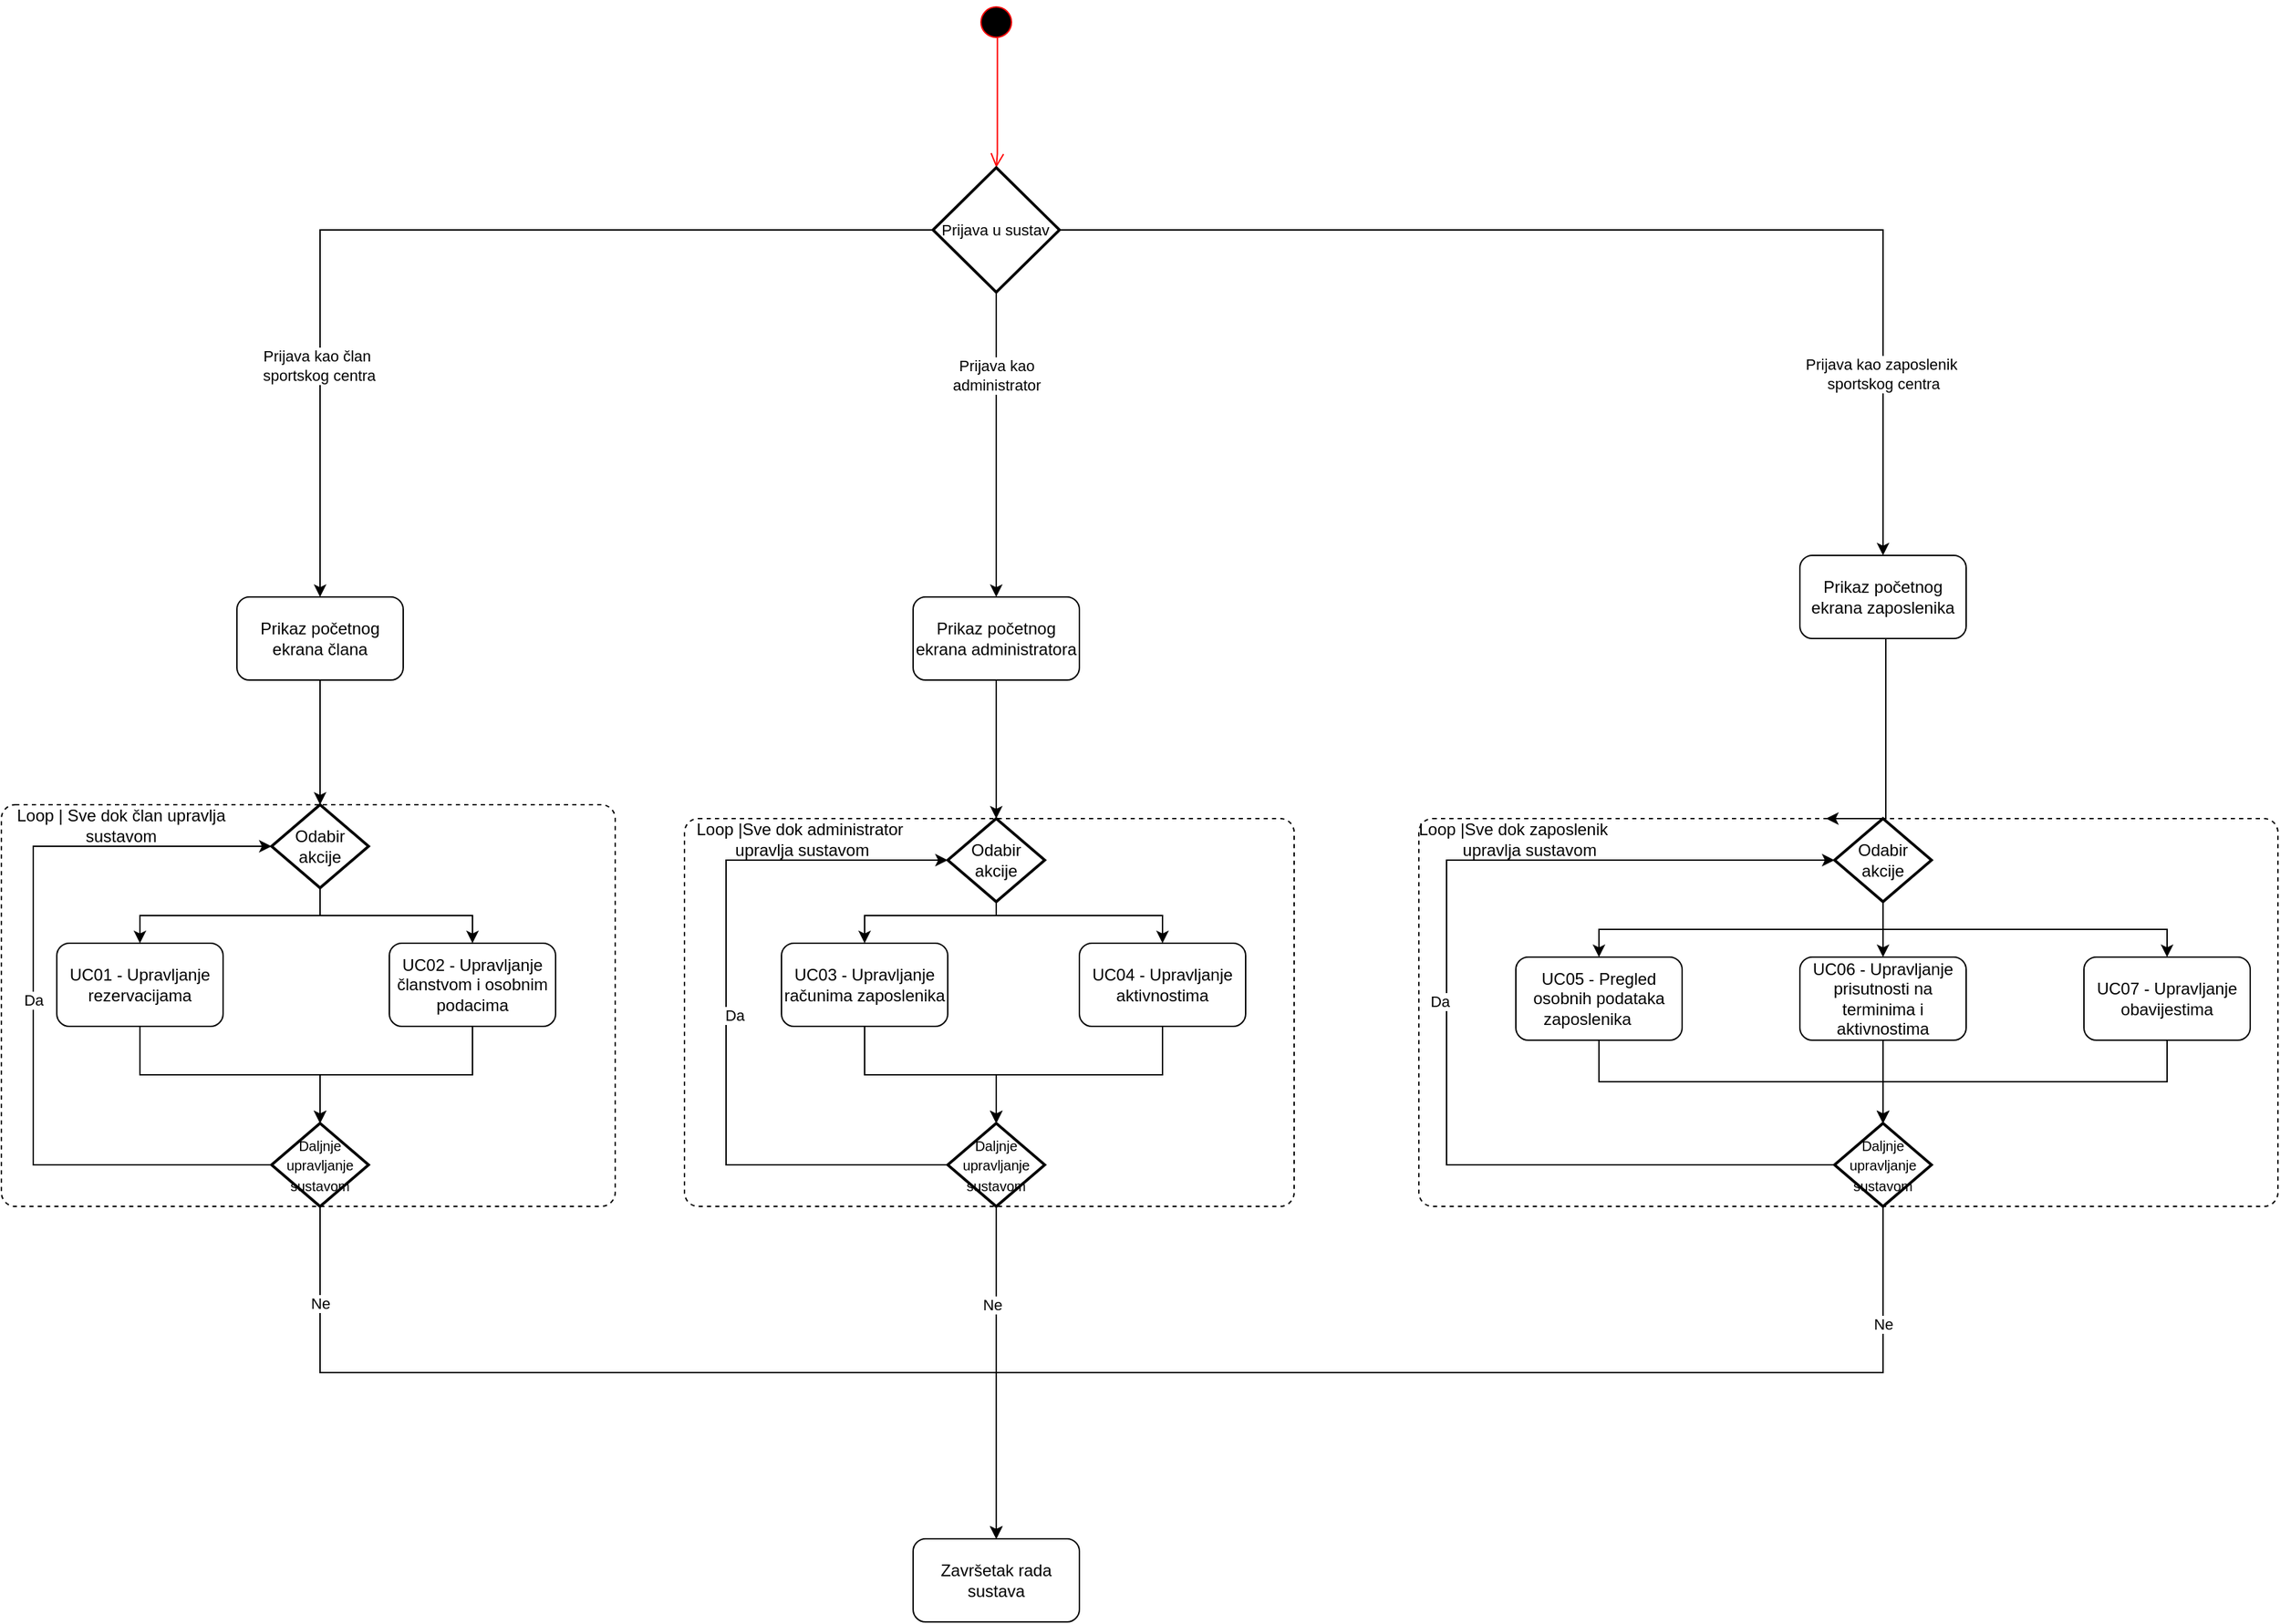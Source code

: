 <mxfile version="24.1.0" type="device">
  <diagram name="Page-1" id="TY1BWU6ic4RO5UNxEA7Q">
    <mxGraphModel dx="2327" dy="887" grid="1" gridSize="10" guides="1" tooltips="1" connect="1" arrows="1" fold="1" page="1" pageScale="1" pageWidth="827" pageHeight="1169" math="0" shadow="0">
      <root>
        <mxCell id="0" />
        <mxCell id="1" parent="0" />
        <mxCell id="ae2LQ9a46btaVv9MOP6b-1" value="" style="ellipse;html=1;shape=startState;fillColor=#000000;strokeColor=#ff0000;" vertex="1" parent="1">
          <mxGeometry x="290" y="50" width="30" height="30" as="geometry" />
        </mxCell>
        <mxCell id="ae2LQ9a46btaVv9MOP6b-2" value="" style="edgeStyle=orthogonalEdgeStyle;html=1;verticalAlign=bottom;endArrow=open;endSize=8;strokeColor=#ff0000;rounded=0;exitX=0.528;exitY=0.877;exitDx=0;exitDy=0;exitPerimeter=0;entryX=0.5;entryY=0;entryDx=0;entryDy=0;entryPerimeter=0;" edge="1" source="ae2LQ9a46btaVv9MOP6b-1" parent="1" target="ae2LQ9a46btaVv9MOP6b-3">
          <mxGeometry relative="1" as="geometry">
            <mxPoint x="306" y="178.0" as="targetPoint" />
            <Array as="points">
              <mxPoint x="306" y="160" />
              <mxPoint x="305" y="160" />
            </Array>
          </mxGeometry>
        </mxCell>
        <mxCell id="ae2LQ9a46btaVv9MOP6b-3" value="&lt;font style=&quot;font-size: 11px;&quot;&gt;Prijava u sustav&lt;/font&gt;" style="strokeWidth=2;html=1;shape=mxgraph.flowchart.decision;whiteSpace=wrap;" vertex="1" parent="1">
          <mxGeometry x="259.38" y="170" width="91.25" height="90" as="geometry" />
        </mxCell>
        <mxCell id="ae2LQ9a46btaVv9MOP6b-4" value="" style="endArrow=classic;html=1;rounded=0;exitX=0;exitY=0.5;exitDx=0;exitDy=0;exitPerimeter=0;entryX=0.5;entryY=0;entryDx=0;entryDy=0;" edge="1" parent="1" source="ae2LQ9a46btaVv9MOP6b-3" target="ae2LQ9a46btaVv9MOP6b-5">
          <mxGeometry width="50" height="50" relative="1" as="geometry">
            <mxPoint x="160" y="330" as="sourcePoint" />
            <mxPoint x="120" y="430" as="targetPoint" />
            <Array as="points">
              <mxPoint x="-183" y="215" />
            </Array>
          </mxGeometry>
        </mxCell>
        <mxCell id="ae2LQ9a46btaVv9MOP6b-11" value="Prijava kao član&amp;nbsp;&lt;div&gt;sportskog centra&lt;/div&gt;" style="edgeLabel;html=1;align=center;verticalAlign=middle;resizable=0;points=[];" vertex="1" connectable="0" parent="ae2LQ9a46btaVv9MOP6b-4">
          <mxGeometry x="0.083" y="1" relative="1" as="geometry">
            <mxPoint x="-61" y="97" as="offset" />
          </mxGeometry>
        </mxCell>
        <mxCell id="ae2LQ9a46btaVv9MOP6b-5" value="Prikaz početnog ekrana člana" style="rounded=1;whiteSpace=wrap;html=1;" vertex="1" parent="1">
          <mxGeometry x="-243" y="480" width="120" height="60" as="geometry" />
        </mxCell>
        <mxCell id="ae2LQ9a46btaVv9MOP6b-7" value="" style="endArrow=classic;html=1;rounded=0;exitX=0.5;exitY=1;exitDx=0;exitDy=0;exitPerimeter=0;entryX=0.5;entryY=0;entryDx=0;entryDy=0;" edge="1" parent="1" target="ae2LQ9a46btaVv9MOP6b-8" source="ae2LQ9a46btaVv9MOP6b-3">
          <mxGeometry width="50" height="50" relative="1" as="geometry">
            <mxPoint x="539" y="225" as="sourcePoint" />
            <mxPoint x="400" y="440" as="targetPoint" />
            <Array as="points" />
          </mxGeometry>
        </mxCell>
        <mxCell id="ae2LQ9a46btaVv9MOP6b-12" value="Prijava kao&lt;div&gt;administrator&lt;/div&gt;" style="edgeLabel;html=1;align=center;verticalAlign=middle;resizable=0;points=[];" vertex="1" connectable="0" parent="ae2LQ9a46btaVv9MOP6b-7">
          <mxGeometry x="-0.486" relative="1" as="geometry">
            <mxPoint y="3" as="offset" />
          </mxGeometry>
        </mxCell>
        <mxCell id="ae2LQ9a46btaVv9MOP6b-44" style="edgeStyle=orthogonalEdgeStyle;rounded=0;orthogonalLoop=1;jettySize=auto;html=1;exitX=0.5;exitY=1;exitDx=0;exitDy=0;" edge="1" parent="1" source="ae2LQ9a46btaVv9MOP6b-8" target="ae2LQ9a46btaVv9MOP6b-43">
          <mxGeometry relative="1" as="geometry">
            <Array as="points">
              <mxPoint x="305" y="620" />
              <mxPoint x="305" y="620" />
            </Array>
          </mxGeometry>
        </mxCell>
        <mxCell id="ae2LQ9a46btaVv9MOP6b-8" value="Prikaz početnog ekrana administratora" style="rounded=1;whiteSpace=wrap;html=1;" vertex="1" parent="1">
          <mxGeometry x="245" y="480" width="120" height="60" as="geometry" />
        </mxCell>
        <mxCell id="ae2LQ9a46btaVv9MOP6b-9" value="" style="endArrow=classic;html=1;rounded=0;exitX=1;exitY=0.5;exitDx=0;exitDy=0;exitPerimeter=0;entryX=0.5;entryY=0;entryDx=0;entryDy=0;" edge="1" parent="1" target="ae2LQ9a46btaVv9MOP6b-10" source="ae2LQ9a46btaVv9MOP6b-3">
          <mxGeometry width="50" height="50" relative="1" as="geometry">
            <mxPoint x="709" y="210" as="sourcePoint" />
            <mxPoint x="570" y="425" as="targetPoint" />
            <Array as="points">
              <mxPoint x="945" y="215" />
            </Array>
          </mxGeometry>
        </mxCell>
        <mxCell id="ae2LQ9a46btaVv9MOP6b-13" value="Prijava kao zaposlenik&amp;nbsp;&lt;div&gt;sportskog centra&lt;/div&gt;" style="edgeLabel;html=1;align=center;verticalAlign=middle;resizable=0;points=[];" vertex="1" connectable="0" parent="ae2LQ9a46btaVv9MOP6b-9">
          <mxGeometry x="0.456" relative="1" as="geometry">
            <mxPoint y="94" as="offset" />
          </mxGeometry>
        </mxCell>
        <mxCell id="ae2LQ9a46btaVv9MOP6b-10" value="Prikaz početnog ekrana zaposlenika" style="rounded=1;whiteSpace=wrap;html=1;" vertex="1" parent="1">
          <mxGeometry x="885" y="450" width="120" height="60" as="geometry" />
        </mxCell>
        <mxCell id="ae2LQ9a46btaVv9MOP6b-43" value="" style="html=1;align=center;verticalAlign=top;rounded=1;absoluteArcSize=1;arcSize=20;dashed=1;whiteSpace=wrap;" vertex="1" parent="1">
          <mxGeometry x="80" y="640" width="440" height="280" as="geometry" />
        </mxCell>
        <mxCell id="ae2LQ9a46btaVv9MOP6b-46" value="" style="html=1;align=center;verticalAlign=top;rounded=1;absoluteArcSize=1;arcSize=20;dashed=1;whiteSpace=wrap;" vertex="1" parent="1">
          <mxGeometry x="610" y="640" width="620" height="280" as="geometry" />
        </mxCell>
        <mxCell id="ae2LQ9a46btaVv9MOP6b-47" value="" style="html=1;align=center;verticalAlign=top;rounded=1;absoluteArcSize=1;arcSize=20;dashed=1;whiteSpace=wrap;" vertex="1" parent="1">
          <mxGeometry x="-413" y="630" width="443" height="290" as="geometry" />
        </mxCell>
        <mxCell id="ae2LQ9a46btaVv9MOP6b-48" style="edgeStyle=orthogonalEdgeStyle;rounded=0;orthogonalLoop=1;jettySize=auto;html=1;entryX=0.5;entryY=0;entryDx=0;entryDy=0;entryPerimeter=0;" edge="1" parent="1" source="ae2LQ9a46btaVv9MOP6b-5" target="ae2LQ9a46btaVv9MOP6b-53">
          <mxGeometry relative="1" as="geometry">
            <mxPoint x="-183.8" y="540" as="sourcePoint" />
            <mxPoint x="-182.2" y="642.73" as="targetPoint" />
            <Array as="points" />
          </mxGeometry>
        </mxCell>
        <mxCell id="ae2LQ9a46btaVv9MOP6b-50" value="Loop | Sve dok član upravlja sustavom" style="text;html=1;align=center;verticalAlign=middle;whiteSpace=wrap;rounded=0;" vertex="1" parent="1">
          <mxGeometry x="-413" y="640" width="173" height="10" as="geometry" />
        </mxCell>
        <mxCell id="ae2LQ9a46btaVv9MOP6b-51" value="Loop |Sve dok administrator&amp;nbsp;&lt;div&gt;upravlja sustavom&lt;/div&gt;" style="text;html=1;align=center;verticalAlign=middle;whiteSpace=wrap;rounded=0;" vertex="1" parent="1">
          <mxGeometry x="85" y="650" width="160" height="10" as="geometry" />
        </mxCell>
        <mxCell id="ae2LQ9a46btaVv9MOP6b-52" value="Loop |Sve dok zaposlenik&lt;span style=&quot;white-space: pre;&quot;&gt;&#x9;&lt;/span&gt;&lt;div&gt;upravlja sustavom&lt;/div&gt;" style="text;html=1;align=center;verticalAlign=middle;whiteSpace=wrap;rounded=0;" vertex="1" parent="1">
          <mxGeometry x="600" y="645" width="180" height="20" as="geometry" />
        </mxCell>
        <mxCell id="ae2LQ9a46btaVv9MOP6b-60" value="" style="edgeStyle=orthogonalEdgeStyle;rounded=0;orthogonalLoop=1;jettySize=auto;html=1;exitX=0.5;exitY=1;exitDx=0;exitDy=0;exitPerimeter=0;" edge="1" parent="1" source="ae2LQ9a46btaVv9MOP6b-53" target="ae2LQ9a46btaVv9MOP6b-59">
          <mxGeometry relative="1" as="geometry">
            <Array as="points">
              <mxPoint x="-183" y="710" />
              <mxPoint x="-73" y="710" />
            </Array>
          </mxGeometry>
        </mxCell>
        <mxCell id="ae2LQ9a46btaVv9MOP6b-53" value="Odabir akcije" style="strokeWidth=2;html=1;shape=mxgraph.flowchart.decision;whiteSpace=wrap;" vertex="1" parent="1">
          <mxGeometry x="-218" y="630" width="70" height="60" as="geometry" />
        </mxCell>
        <mxCell id="ae2LQ9a46btaVv9MOP6b-55" value="" style="endArrow=classic;html=1;rounded=0;entryX=0.5;entryY=0;entryDx=0;entryDy=0;" edge="1" parent="1" target="ae2LQ9a46btaVv9MOP6b-57">
          <mxGeometry width="50" height="50" relative="1" as="geometry">
            <mxPoint x="-183" y="710" as="sourcePoint" />
            <mxPoint x="-233" y="680" as="targetPoint" />
            <Array as="points">
              <mxPoint x="-313" y="710" />
            </Array>
          </mxGeometry>
        </mxCell>
        <mxCell id="ae2LQ9a46btaVv9MOP6b-63" style="edgeStyle=orthogonalEdgeStyle;rounded=0;orthogonalLoop=1;jettySize=auto;html=1;exitX=0.5;exitY=1;exitDx=0;exitDy=0;" edge="1" parent="1" source="ae2LQ9a46btaVv9MOP6b-57" target="ae2LQ9a46btaVv9MOP6b-62">
          <mxGeometry relative="1" as="geometry" />
        </mxCell>
        <mxCell id="ae2LQ9a46btaVv9MOP6b-57" value="UC01 - Upravljanje rezervacijama" style="rounded=1;whiteSpace=wrap;html=1;" vertex="1" parent="1">
          <mxGeometry x="-373" y="730" width="120" height="60" as="geometry" />
        </mxCell>
        <mxCell id="ae2LQ9a46btaVv9MOP6b-59" value="UC02 - Upravljanje članstvom i osobnim podacima" style="rounded=1;whiteSpace=wrap;html=1;" vertex="1" parent="1">
          <mxGeometry x="-133" y="730" width="120" height="60" as="geometry" />
        </mxCell>
        <mxCell id="ae2LQ9a46btaVv9MOP6b-68" style="edgeStyle=orthogonalEdgeStyle;rounded=0;orthogonalLoop=1;jettySize=auto;html=1;exitX=0.5;exitY=1;exitDx=0;exitDy=0;exitPerimeter=0;entryX=0.5;entryY=0;entryDx=0;entryDy=0;" edge="1" parent="1" source="ae2LQ9a46btaVv9MOP6b-62" target="ae2LQ9a46btaVv9MOP6b-70">
          <mxGeometry relative="1" as="geometry">
            <mxPoint x="240" y="1040" as="targetPoint" />
          </mxGeometry>
        </mxCell>
        <mxCell id="ae2LQ9a46btaVv9MOP6b-115" value="Ne" style="edgeLabel;html=1;align=center;verticalAlign=middle;resizable=0;points=[];" vertex="1" connectable="0" parent="ae2LQ9a46btaVv9MOP6b-68">
          <mxGeometry x="-0.832" y="-8" relative="1" as="geometry">
            <mxPoint x="8" y="9" as="offset" />
          </mxGeometry>
        </mxCell>
        <mxCell id="ae2LQ9a46btaVv9MOP6b-62" value="&lt;font style=&quot;font-size: 10px;&quot;&gt;Daljnje upravljanje sustavom&lt;/font&gt;" style="strokeWidth=2;html=1;shape=mxgraph.flowchart.decision;whiteSpace=wrap;" vertex="1" parent="1">
          <mxGeometry x="-218" y="860" width="70" height="60" as="geometry" />
        </mxCell>
        <mxCell id="ae2LQ9a46btaVv9MOP6b-64" style="edgeStyle=orthogonalEdgeStyle;rounded=0;orthogonalLoop=1;jettySize=auto;html=1;exitX=0.5;exitY=1;exitDx=0;exitDy=0;entryX=0.5;entryY=0;entryDx=0;entryDy=0;entryPerimeter=0;" edge="1" parent="1" source="ae2LQ9a46btaVv9MOP6b-59" target="ae2LQ9a46btaVv9MOP6b-62">
          <mxGeometry relative="1" as="geometry" />
        </mxCell>
        <mxCell id="ae2LQ9a46btaVv9MOP6b-66" style="edgeStyle=orthogonalEdgeStyle;rounded=0;orthogonalLoop=1;jettySize=auto;html=1;exitX=0;exitY=0.5;exitDx=0;exitDy=0;exitPerimeter=0;entryX=0;entryY=0.5;entryDx=0;entryDy=0;entryPerimeter=0;" edge="1" parent="1" source="ae2LQ9a46btaVv9MOP6b-62" target="ae2LQ9a46btaVv9MOP6b-53">
          <mxGeometry relative="1" as="geometry">
            <Array as="points">
              <mxPoint x="-390" y="890" />
              <mxPoint x="-390" y="660" />
            </Array>
          </mxGeometry>
        </mxCell>
        <mxCell id="ae2LQ9a46btaVv9MOP6b-67" value="Da" style="edgeLabel;html=1;align=center;verticalAlign=middle;resizable=0;points=[];" vertex="1" connectable="0" parent="ae2LQ9a46btaVv9MOP6b-66">
          <mxGeometry x="0.014" relative="1" as="geometry">
            <mxPoint as="offset" />
          </mxGeometry>
        </mxCell>
        <mxCell id="ae2LQ9a46btaVv9MOP6b-70" value="Završetak rada sustava" style="rounded=1;whiteSpace=wrap;html=1;" vertex="1" parent="1">
          <mxGeometry x="245.01" y="1160" width="120" height="60" as="geometry" />
        </mxCell>
        <mxCell id="ae2LQ9a46btaVv9MOP6b-81" style="edgeStyle=orthogonalEdgeStyle;rounded=0;orthogonalLoop=1;jettySize=auto;html=1;exitX=0.5;exitY=1;exitDx=0;exitDy=0;exitPerimeter=0;entryX=0.5;entryY=0;entryDx=0;entryDy=0;" edge="1" parent="1" source="ae2LQ9a46btaVv9MOP6b-71" target="ae2LQ9a46btaVv9MOP6b-77">
          <mxGeometry relative="1" as="geometry">
            <Array as="points">
              <mxPoint x="305" y="710" />
              <mxPoint x="210" y="710" />
            </Array>
          </mxGeometry>
        </mxCell>
        <mxCell id="ae2LQ9a46btaVv9MOP6b-82" style="edgeStyle=orthogonalEdgeStyle;rounded=0;orthogonalLoop=1;jettySize=auto;html=1;exitX=0.5;exitY=1;exitDx=0;exitDy=0;exitPerimeter=0;" edge="1" parent="1" source="ae2LQ9a46btaVv9MOP6b-71" target="ae2LQ9a46btaVv9MOP6b-80">
          <mxGeometry relative="1" as="geometry">
            <Array as="points">
              <mxPoint x="305" y="710" />
              <mxPoint x="425" y="710" />
            </Array>
          </mxGeometry>
        </mxCell>
        <mxCell id="ae2LQ9a46btaVv9MOP6b-71" value="Odabir akcije" style="strokeWidth=2;html=1;shape=mxgraph.flowchart.decision;whiteSpace=wrap;" vertex="1" parent="1">
          <mxGeometry x="270" y="640" width="70" height="60" as="geometry" />
        </mxCell>
        <mxCell id="ae2LQ9a46btaVv9MOP6b-77" value="UC03 - Upravljanje računima zaposlenika" style="rounded=1;whiteSpace=wrap;html=1;" vertex="1" parent="1">
          <mxGeometry x="150" y="730" width="120" height="60" as="geometry" />
        </mxCell>
        <mxCell id="ae2LQ9a46btaVv9MOP6b-92" style="edgeStyle=orthogonalEdgeStyle;rounded=0;orthogonalLoop=1;jettySize=auto;html=1;exitX=0.5;exitY=1;exitDx=0;exitDy=0;" edge="1" parent="1" source="ae2LQ9a46btaVv9MOP6b-80" target="ae2LQ9a46btaVv9MOP6b-85">
          <mxGeometry relative="1" as="geometry" />
        </mxCell>
        <mxCell id="ae2LQ9a46btaVv9MOP6b-80" value="UC04 - Upravljanje aktivnostima" style="rounded=1;whiteSpace=wrap;html=1;" vertex="1" parent="1">
          <mxGeometry x="365" y="730" width="120" height="60" as="geometry" />
        </mxCell>
        <mxCell id="ae2LQ9a46btaVv9MOP6b-111" style="edgeStyle=orthogonalEdgeStyle;rounded=0;orthogonalLoop=1;jettySize=auto;html=1;exitX=0.5;exitY=1;exitDx=0;exitDy=0;exitPerimeter=0;entryX=0.5;entryY=0;entryDx=0;entryDy=0;" edge="1" parent="1" source="ae2LQ9a46btaVv9MOP6b-85" target="ae2LQ9a46btaVv9MOP6b-70">
          <mxGeometry relative="1" as="geometry" />
        </mxCell>
        <mxCell id="ae2LQ9a46btaVv9MOP6b-113" value="Ne" style="edgeLabel;html=1;align=center;verticalAlign=middle;resizable=0;points=[];" vertex="1" connectable="0" parent="ae2LQ9a46btaVv9MOP6b-111">
          <mxGeometry x="-0.408" y="-3" relative="1" as="geometry">
            <mxPoint as="offset" />
          </mxGeometry>
        </mxCell>
        <mxCell id="ae2LQ9a46btaVv9MOP6b-85" value="&lt;font style=&quot;font-size: 10px;&quot;&gt;Daljnje upravljanje sustavom&lt;/font&gt;" style="strokeWidth=2;html=1;shape=mxgraph.flowchart.decision;whiteSpace=wrap;" vertex="1" parent="1">
          <mxGeometry x="270.01" y="860" width="70" height="60" as="geometry" />
        </mxCell>
        <mxCell id="ae2LQ9a46btaVv9MOP6b-86" style="edgeStyle=orthogonalEdgeStyle;rounded=0;orthogonalLoop=1;jettySize=auto;html=1;exitX=0.5;exitY=1;exitDx=0;exitDy=0;entryX=0.5;entryY=0;entryDx=0;entryDy=0;entryPerimeter=0;" edge="1" parent="1" source="ae2LQ9a46btaVv9MOP6b-77" target="ae2LQ9a46btaVv9MOP6b-85">
          <mxGeometry relative="1" as="geometry" />
        </mxCell>
        <mxCell id="ae2LQ9a46btaVv9MOP6b-90" style="edgeStyle=orthogonalEdgeStyle;rounded=0;orthogonalLoop=1;jettySize=auto;html=1;exitX=0;exitY=0.5;exitDx=0;exitDy=0;exitPerimeter=0;entryX=0;entryY=0.5;entryDx=0;entryDy=0;entryPerimeter=0;" edge="1" parent="1" source="ae2LQ9a46btaVv9MOP6b-85" target="ae2LQ9a46btaVv9MOP6b-71">
          <mxGeometry relative="1" as="geometry">
            <Array as="points">
              <mxPoint x="110" y="890" />
              <mxPoint x="110" y="670" />
            </Array>
          </mxGeometry>
        </mxCell>
        <mxCell id="ae2LQ9a46btaVv9MOP6b-91" value="Da" style="edgeLabel;html=1;align=center;verticalAlign=middle;resizable=0;points=[];" vertex="1" connectable="0" parent="ae2LQ9a46btaVv9MOP6b-90">
          <mxGeometry x="-0.008" y="-6" relative="1" as="geometry">
            <mxPoint as="offset" />
          </mxGeometry>
        </mxCell>
        <mxCell id="ae2LQ9a46btaVv9MOP6b-95" style="edgeStyle=orthogonalEdgeStyle;rounded=0;orthogonalLoop=1;jettySize=auto;html=1;exitX=0.5;exitY=1;exitDx=0;exitDy=0;entryX=0.474;entryY=0;entryDx=0;entryDy=0;entryPerimeter=0;" edge="1" parent="1" source="ae2LQ9a46btaVv9MOP6b-10" target="ae2LQ9a46btaVv9MOP6b-46">
          <mxGeometry relative="1" as="geometry">
            <Array as="points">
              <mxPoint x="947" y="510" />
            </Array>
          </mxGeometry>
        </mxCell>
        <mxCell id="ae2LQ9a46btaVv9MOP6b-98" style="edgeStyle=orthogonalEdgeStyle;rounded=0;orthogonalLoop=1;jettySize=auto;html=1;exitX=0.5;exitY=1;exitDx=0;exitDy=0;exitPerimeter=0;entryX=0.5;entryY=0;entryDx=0;entryDy=0;" edge="1" parent="1" source="ae2LQ9a46btaVv9MOP6b-96" target="ae2LQ9a46btaVv9MOP6b-97">
          <mxGeometry relative="1" as="geometry">
            <Array as="points">
              <mxPoint x="945" y="720" />
              <mxPoint x="740" y="720" />
            </Array>
          </mxGeometry>
        </mxCell>
        <mxCell id="ae2LQ9a46btaVv9MOP6b-101" style="edgeStyle=orthogonalEdgeStyle;rounded=0;orthogonalLoop=1;jettySize=auto;html=1;exitX=0.5;exitY=1;exitDx=0;exitDy=0;exitPerimeter=0;" edge="1" parent="1" source="ae2LQ9a46btaVv9MOP6b-96" target="ae2LQ9a46btaVv9MOP6b-99">
          <mxGeometry relative="1" as="geometry" />
        </mxCell>
        <mxCell id="ae2LQ9a46btaVv9MOP6b-117" style="edgeStyle=orthogonalEdgeStyle;rounded=0;orthogonalLoop=1;jettySize=auto;html=1;exitX=0.5;exitY=1;exitDx=0;exitDy=0;exitPerimeter=0;" edge="1" parent="1" source="ae2LQ9a46btaVv9MOP6b-96" target="ae2LQ9a46btaVv9MOP6b-116">
          <mxGeometry relative="1" as="geometry" />
        </mxCell>
        <mxCell id="ae2LQ9a46btaVv9MOP6b-96" value="Odabir akcije" style="strokeWidth=2;html=1;shape=mxgraph.flowchart.decision;whiteSpace=wrap;" vertex="1" parent="1">
          <mxGeometry x="910" y="640" width="70" height="60" as="geometry" />
        </mxCell>
        <mxCell id="ae2LQ9a46btaVv9MOP6b-105" style="edgeStyle=orthogonalEdgeStyle;rounded=0;orthogonalLoop=1;jettySize=auto;html=1;exitX=0.5;exitY=1;exitDx=0;exitDy=0;" edge="1" parent="1" source="ae2LQ9a46btaVv9MOP6b-97" target="ae2LQ9a46btaVv9MOP6b-102">
          <mxGeometry relative="1" as="geometry" />
        </mxCell>
        <mxCell id="ae2LQ9a46btaVv9MOP6b-97" value="UC05 - Pregled osobnih podataka zaposlenika&lt;span style=&quot;white-space: pre;&quot;&gt;&#x9;&lt;/span&gt;" style="rounded=1;whiteSpace=wrap;html=1;" vertex="1" parent="1">
          <mxGeometry x="680" y="740" width="120" height="60" as="geometry" />
        </mxCell>
        <mxCell id="ae2LQ9a46btaVv9MOP6b-99" value="UC07 - Upravljanje obavijestima" style="rounded=1;whiteSpace=wrap;html=1;" vertex="1" parent="1">
          <mxGeometry x="1090" y="740" width="120" height="60" as="geometry" />
        </mxCell>
        <mxCell id="ae2LQ9a46btaVv9MOP6b-112" style="edgeStyle=orthogonalEdgeStyle;rounded=0;orthogonalLoop=1;jettySize=auto;html=1;exitX=0.5;exitY=1;exitDx=0;exitDy=0;exitPerimeter=0;entryX=0.5;entryY=0;entryDx=0;entryDy=0;" edge="1" parent="1" source="ae2LQ9a46btaVv9MOP6b-102" target="ae2LQ9a46btaVv9MOP6b-70">
          <mxGeometry relative="1" as="geometry" />
        </mxCell>
        <mxCell id="ae2LQ9a46btaVv9MOP6b-114" value="Ne" style="edgeLabel;html=1;align=center;verticalAlign=middle;resizable=0;points=[];" vertex="1" connectable="0" parent="ae2LQ9a46btaVv9MOP6b-112">
          <mxGeometry x="-0.828" y="-1" relative="1" as="geometry">
            <mxPoint x="1" y="9" as="offset" />
          </mxGeometry>
        </mxCell>
        <mxCell id="ae2LQ9a46btaVv9MOP6b-102" value="&lt;font style=&quot;font-size: 10px;&quot;&gt;Daljnje upravljanje sustavom&lt;/font&gt;" style="strokeWidth=2;html=1;shape=mxgraph.flowchart.decision;whiteSpace=wrap;" vertex="1" parent="1">
          <mxGeometry x="910" y="860" width="70" height="60" as="geometry" />
        </mxCell>
        <mxCell id="ae2LQ9a46btaVv9MOP6b-103" style="edgeStyle=orthogonalEdgeStyle;rounded=0;orthogonalLoop=1;jettySize=auto;html=1;exitX=0;exitY=0.5;exitDx=0;exitDy=0;exitPerimeter=0;entryX=0;entryY=0.5;entryDx=0;entryDy=0;entryPerimeter=0;" edge="1" parent="1" source="ae2LQ9a46btaVv9MOP6b-102" target="ae2LQ9a46btaVv9MOP6b-96">
          <mxGeometry relative="1" as="geometry">
            <Array as="points">
              <mxPoint x="630" y="890" />
              <mxPoint x="630" y="670" />
            </Array>
          </mxGeometry>
        </mxCell>
        <mxCell id="ae2LQ9a46btaVv9MOP6b-104" value="Da" style="edgeLabel;html=1;align=center;verticalAlign=middle;resizable=0;points=[];" vertex="1" connectable="0" parent="ae2LQ9a46btaVv9MOP6b-103">
          <mxGeometry x="0.02" y="5" relative="1" as="geometry">
            <mxPoint as="offset" />
          </mxGeometry>
        </mxCell>
        <mxCell id="ae2LQ9a46btaVv9MOP6b-106" style="edgeStyle=orthogonalEdgeStyle;rounded=0;orthogonalLoop=1;jettySize=auto;html=1;exitX=0.5;exitY=1;exitDx=0;exitDy=0;entryX=0.5;entryY=0;entryDx=0;entryDy=0;entryPerimeter=0;" edge="1" parent="1" source="ae2LQ9a46btaVv9MOP6b-99" target="ae2LQ9a46btaVv9MOP6b-102">
          <mxGeometry relative="1" as="geometry" />
        </mxCell>
        <mxCell id="ae2LQ9a46btaVv9MOP6b-116" value="UC06 - Upravljanje prisutnosti na terminima i aktivnostima" style="rounded=1;whiteSpace=wrap;html=1;" vertex="1" parent="1">
          <mxGeometry x="885" y="740" width="120" height="60" as="geometry" />
        </mxCell>
        <mxCell id="ae2LQ9a46btaVv9MOP6b-118" style="edgeStyle=orthogonalEdgeStyle;rounded=0;orthogonalLoop=1;jettySize=auto;html=1;exitX=0.5;exitY=1;exitDx=0;exitDy=0;entryX=0.5;entryY=0;entryDx=0;entryDy=0;entryPerimeter=0;" edge="1" parent="1" source="ae2LQ9a46btaVv9MOP6b-116" target="ae2LQ9a46btaVv9MOP6b-102">
          <mxGeometry relative="1" as="geometry" />
        </mxCell>
      </root>
    </mxGraphModel>
  </diagram>
</mxfile>
